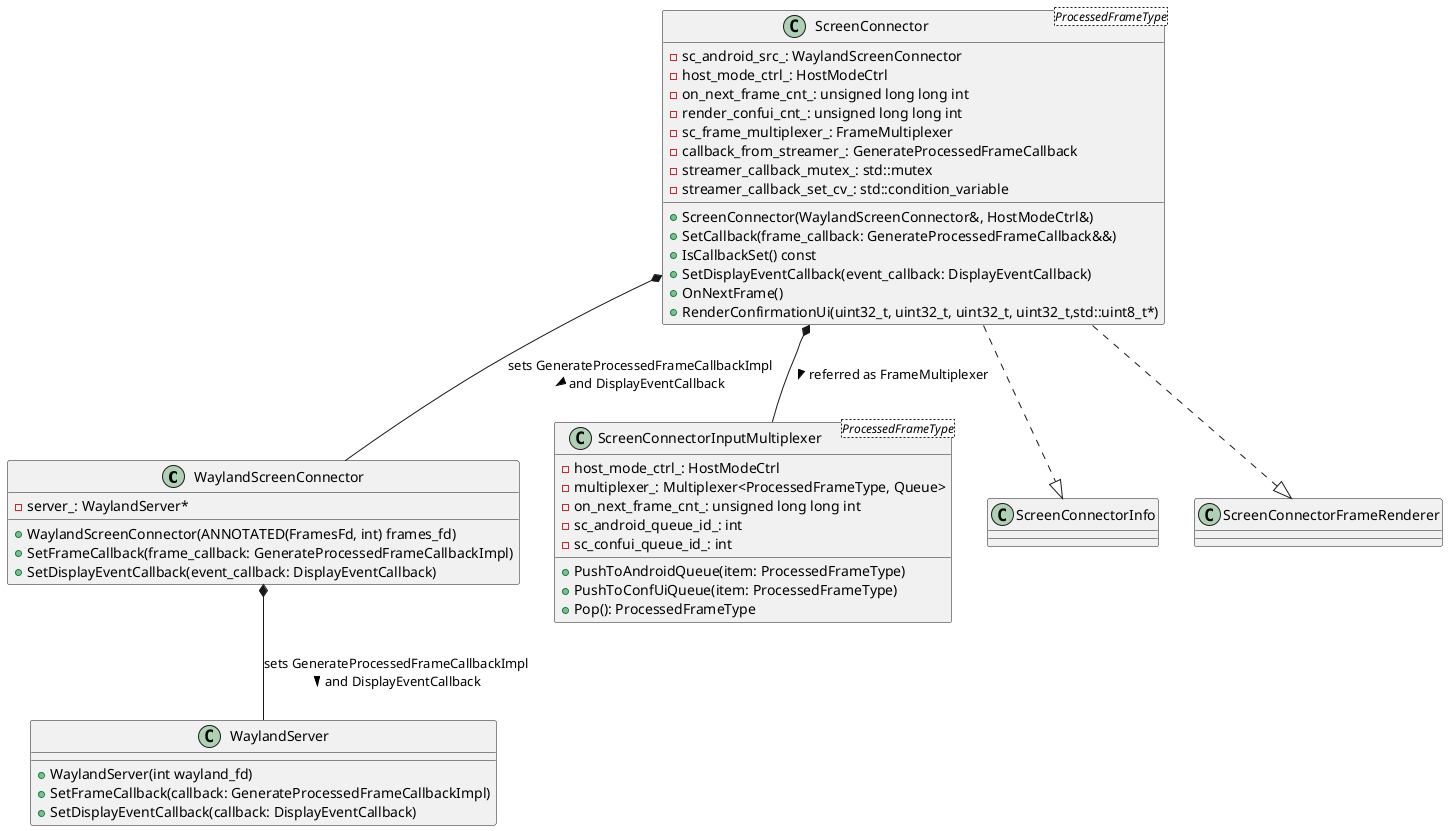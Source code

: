 @startuml

class WaylandScreenConnector {
  -server_: WaylandServer*
  +WaylandScreenConnector(ANNOTATED(FramesFd, int) frames_fd)
  +SetFrameCallback(frame_callback: GenerateProcessedFrameCallbackImpl)
  +SetDisplayEventCallback(event_callback: DisplayEventCallback)
}

class WaylandServer {
  +WaylandServer(int wayland_fd)
  +SetFrameCallback(callback: GenerateProcessedFrameCallbackImpl)
  +SetDisplayEventCallback(callback: DisplayEventCallback)
}

class ScreenConnector<ProcessedFrameType> {
  -sc_android_src_: WaylandScreenConnector
  -host_mode_ctrl_: HostModeCtrl
  -on_next_frame_cnt_: unsigned long long int
  -render_confui_cnt_: unsigned long long int
  -sc_frame_multiplexer_: FrameMultiplexer
  -callback_from_streamer_: GenerateProcessedFrameCallback
  -streamer_callback_mutex_: std::mutex
  -streamer_callback_set_cv_: std::condition_variable
  +ScreenConnector(WaylandScreenConnector&, HostModeCtrl&)
  +SetCallback(frame_callback: GenerateProcessedFrameCallback&&)
  +IsCallbackSet() const
  +SetDisplayEventCallback(event_callback: DisplayEventCallback)
  +OnNextFrame()
  +RenderConfirmationUi(uint32_t, uint32_t, uint32_t, uint32_t,std::uint8_t*)
}

class ScreenConnectorInputMultiplexer<ProcessedFrameType> {
  - host_mode_ctrl_: HostModeCtrl
  - multiplexer_: Multiplexer<ProcessedFrameType, Queue>
  - on_next_frame_cnt_: unsigned long long int
  - sc_android_queue_id_: int
  - sc_confui_queue_id_: int
  + PushToAndroidQueue(item: ProcessedFrameType)
  + PushToConfUiQueue(item: ProcessedFrameType)
  + Pop(): ProcessedFrameType
}


ScreenConnector ..|> ScreenConnectorInfo
ScreenConnector ..|> ScreenConnectorFrameRenderer

ScreenConnector *-- ScreenConnectorInputMultiplexer : referred as FrameMultiplexer >

ScreenConnector *-- WaylandScreenConnector : sets GenerateProcessedFrameCallbackImpl\nand DisplayEventCallback >
WaylandScreenConnector *-- WaylandServer : sets GenerateProcessedFrameCallbackImpl\nand DisplayEventCallback >

@enduml

